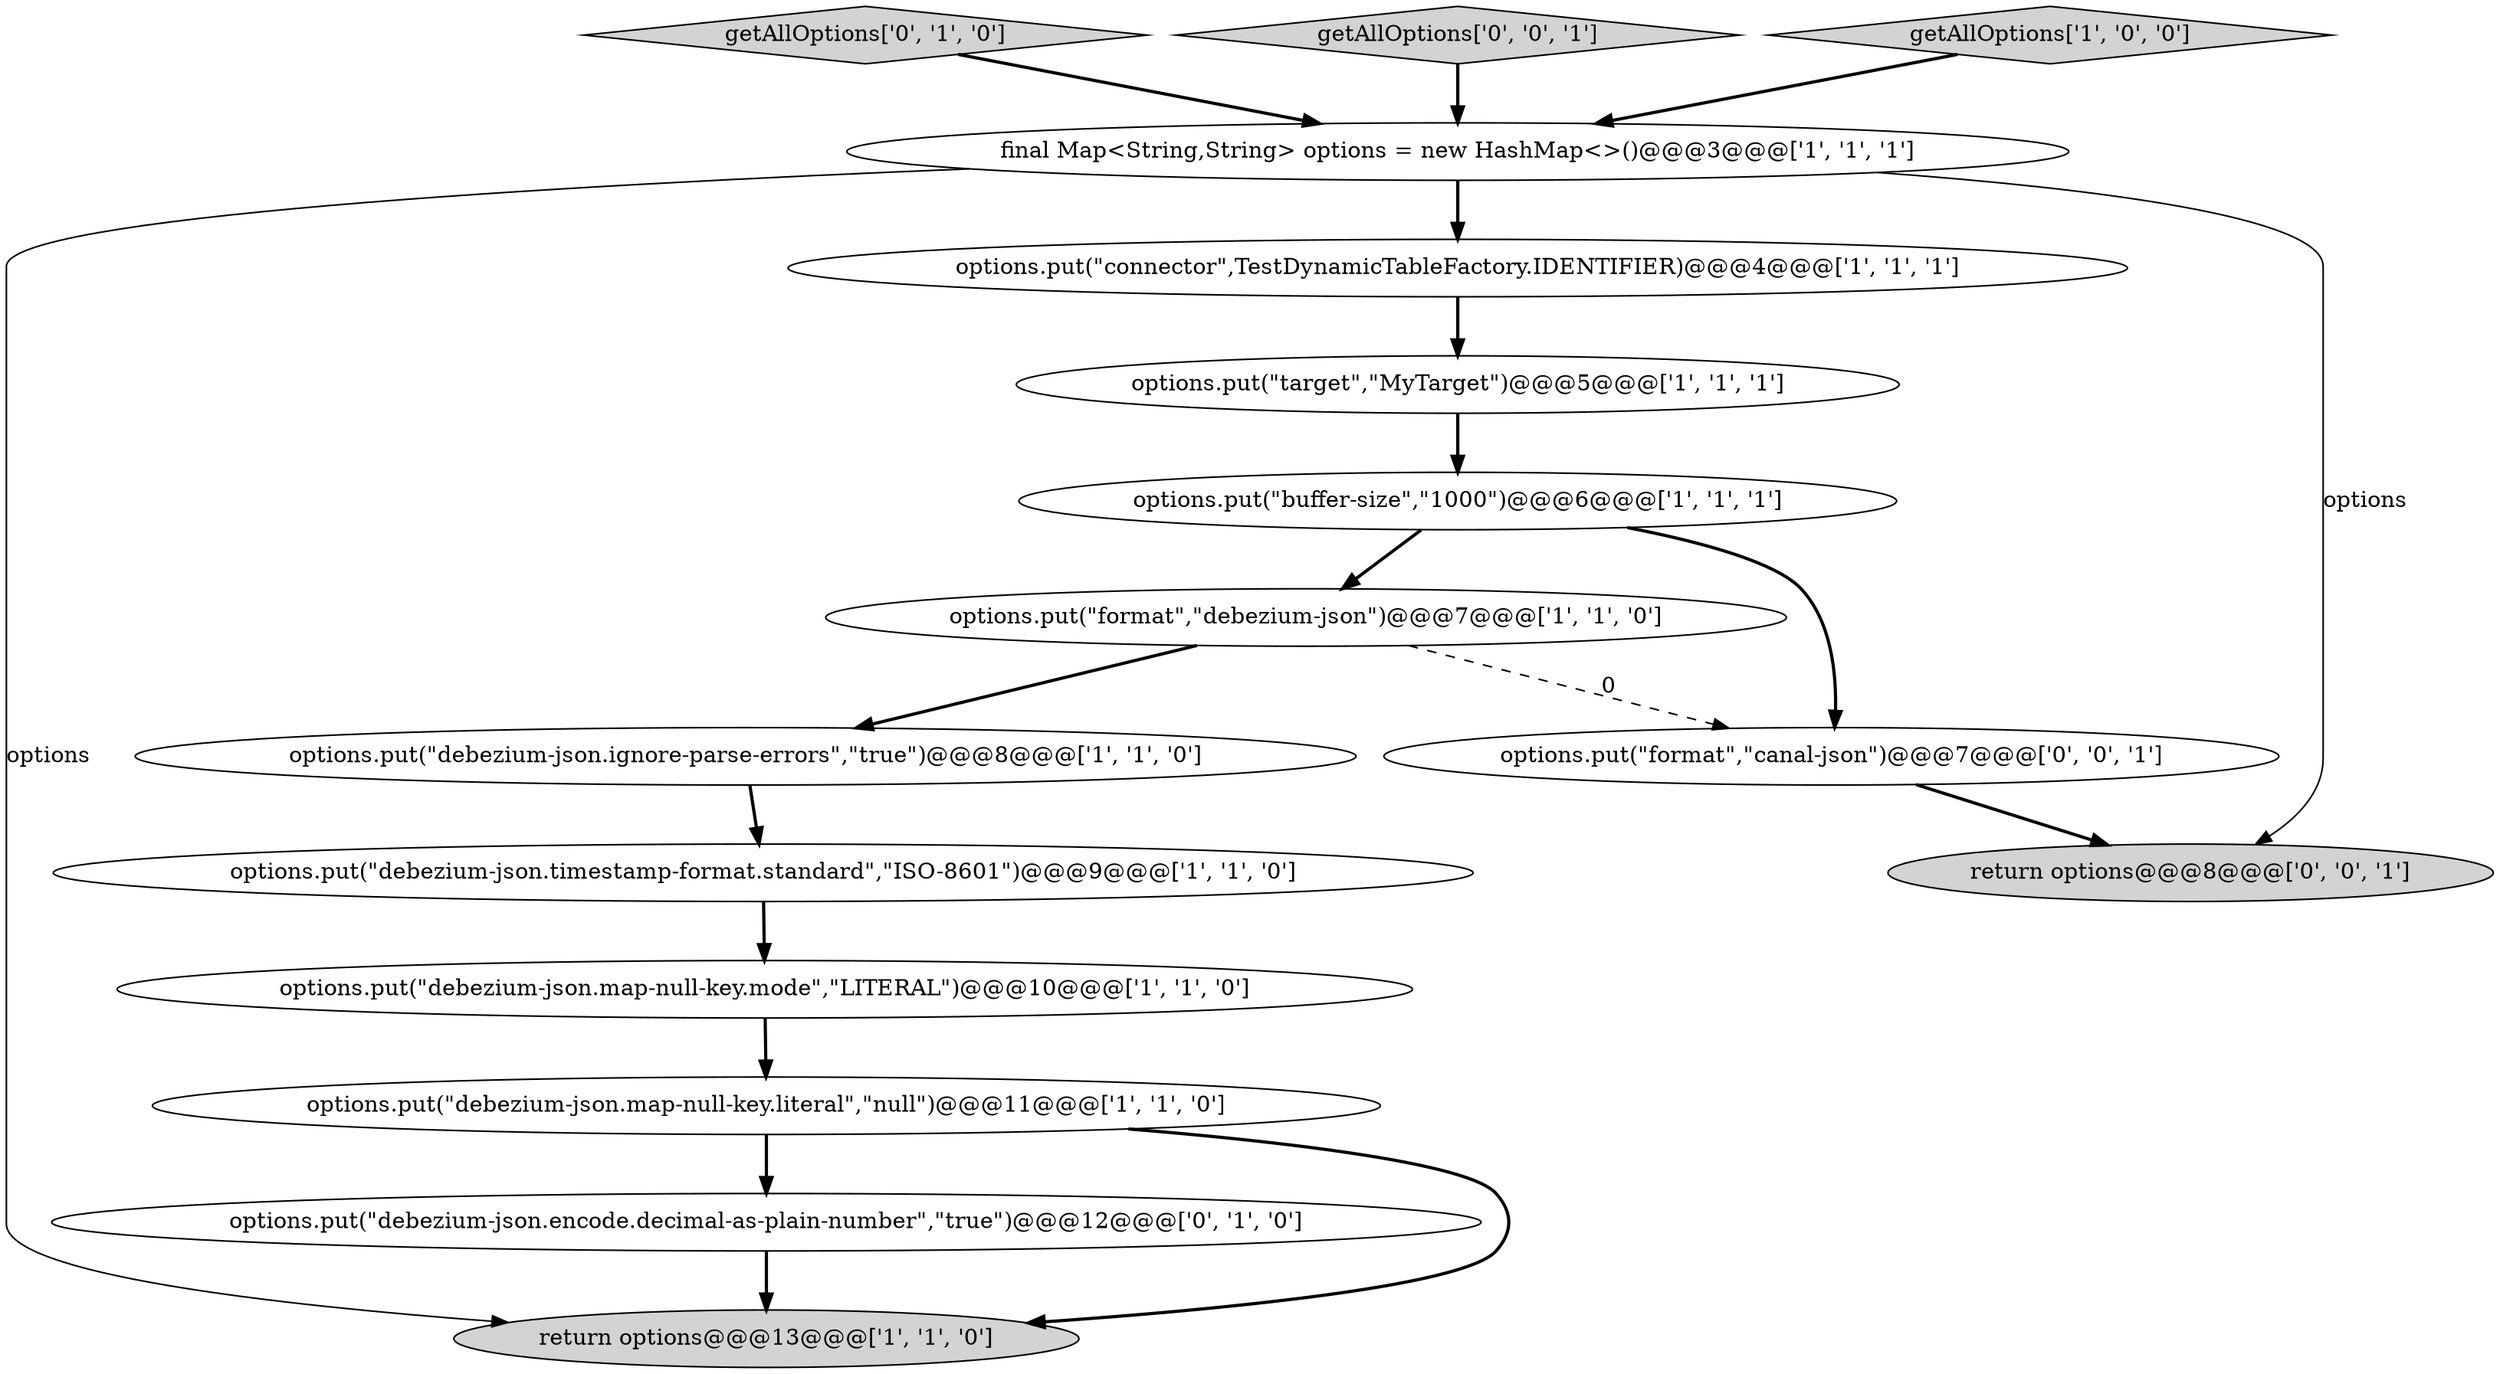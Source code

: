 digraph {
0 [style = filled, label = "options.put(\"debezium-json.ignore-parse-errors\",\"true\")@@@8@@@['1', '1', '0']", fillcolor = white, shape = ellipse image = "AAA0AAABBB1BBB"];
5 [style = filled, label = "options.put(\"connector\",TestDynamicTableFactory.IDENTIFIER)@@@4@@@['1', '1', '1']", fillcolor = white, shape = ellipse image = "AAA0AAABBB1BBB"];
6 [style = filled, label = "options.put(\"debezium-json.map-null-key.mode\",\"LITERAL\")@@@10@@@['1', '1', '0']", fillcolor = white, shape = ellipse image = "AAA0AAABBB1BBB"];
8 [style = filled, label = "options.put(\"debezium-json.map-null-key.literal\",\"null\")@@@11@@@['1', '1', '0']", fillcolor = white, shape = ellipse image = "AAA0AAABBB1BBB"];
1 [style = filled, label = "return options@@@13@@@['1', '1', '0']", fillcolor = lightgray, shape = ellipse image = "AAA0AAABBB1BBB"];
12 [style = filled, label = "options.put(\"debezium-json.encode.decimal-as-plain-number\",\"true\")@@@12@@@['0', '1', '0']", fillcolor = white, shape = ellipse image = "AAA1AAABBB2BBB"];
2 [style = filled, label = "options.put(\"buffer-size\",\"1000\")@@@6@@@['1', '1', '1']", fillcolor = white, shape = ellipse image = "AAA0AAABBB1BBB"];
15 [style = filled, label = "return options@@@8@@@['0', '0', '1']", fillcolor = lightgray, shape = ellipse image = "AAA0AAABBB3BBB"];
7 [style = filled, label = "final Map<String,String> options = new HashMap<>()@@@3@@@['1', '1', '1']", fillcolor = white, shape = ellipse image = "AAA0AAABBB1BBB"];
10 [style = filled, label = "options.put(\"debezium-json.timestamp-format.standard\",\"ISO-8601\")@@@9@@@['1', '1', '0']", fillcolor = white, shape = ellipse image = "AAA0AAABBB1BBB"];
3 [style = filled, label = "options.put(\"format\",\"debezium-json\")@@@7@@@['1', '1', '0']", fillcolor = white, shape = ellipse image = "AAA0AAABBB1BBB"];
14 [style = filled, label = "options.put(\"format\",\"canal-json\")@@@7@@@['0', '0', '1']", fillcolor = white, shape = ellipse image = "AAA0AAABBB3BBB"];
9 [style = filled, label = "options.put(\"target\",\"MyTarget\")@@@5@@@['1', '1', '1']", fillcolor = white, shape = ellipse image = "AAA0AAABBB1BBB"];
11 [style = filled, label = "getAllOptions['0', '1', '0']", fillcolor = lightgray, shape = diamond image = "AAA0AAABBB2BBB"];
13 [style = filled, label = "getAllOptions['0', '0', '1']", fillcolor = lightgray, shape = diamond image = "AAA0AAABBB3BBB"];
4 [style = filled, label = "getAllOptions['1', '0', '0']", fillcolor = lightgray, shape = diamond image = "AAA0AAABBB1BBB"];
7->5 [style = bold, label=""];
0->10 [style = bold, label=""];
7->1 [style = solid, label="options"];
2->14 [style = bold, label=""];
9->2 [style = bold, label=""];
12->1 [style = bold, label=""];
3->14 [style = dashed, label="0"];
13->7 [style = bold, label=""];
4->7 [style = bold, label=""];
11->7 [style = bold, label=""];
5->9 [style = bold, label=""];
3->0 [style = bold, label=""];
10->6 [style = bold, label=""];
8->12 [style = bold, label=""];
6->8 [style = bold, label=""];
14->15 [style = bold, label=""];
7->15 [style = solid, label="options"];
2->3 [style = bold, label=""];
8->1 [style = bold, label=""];
}
